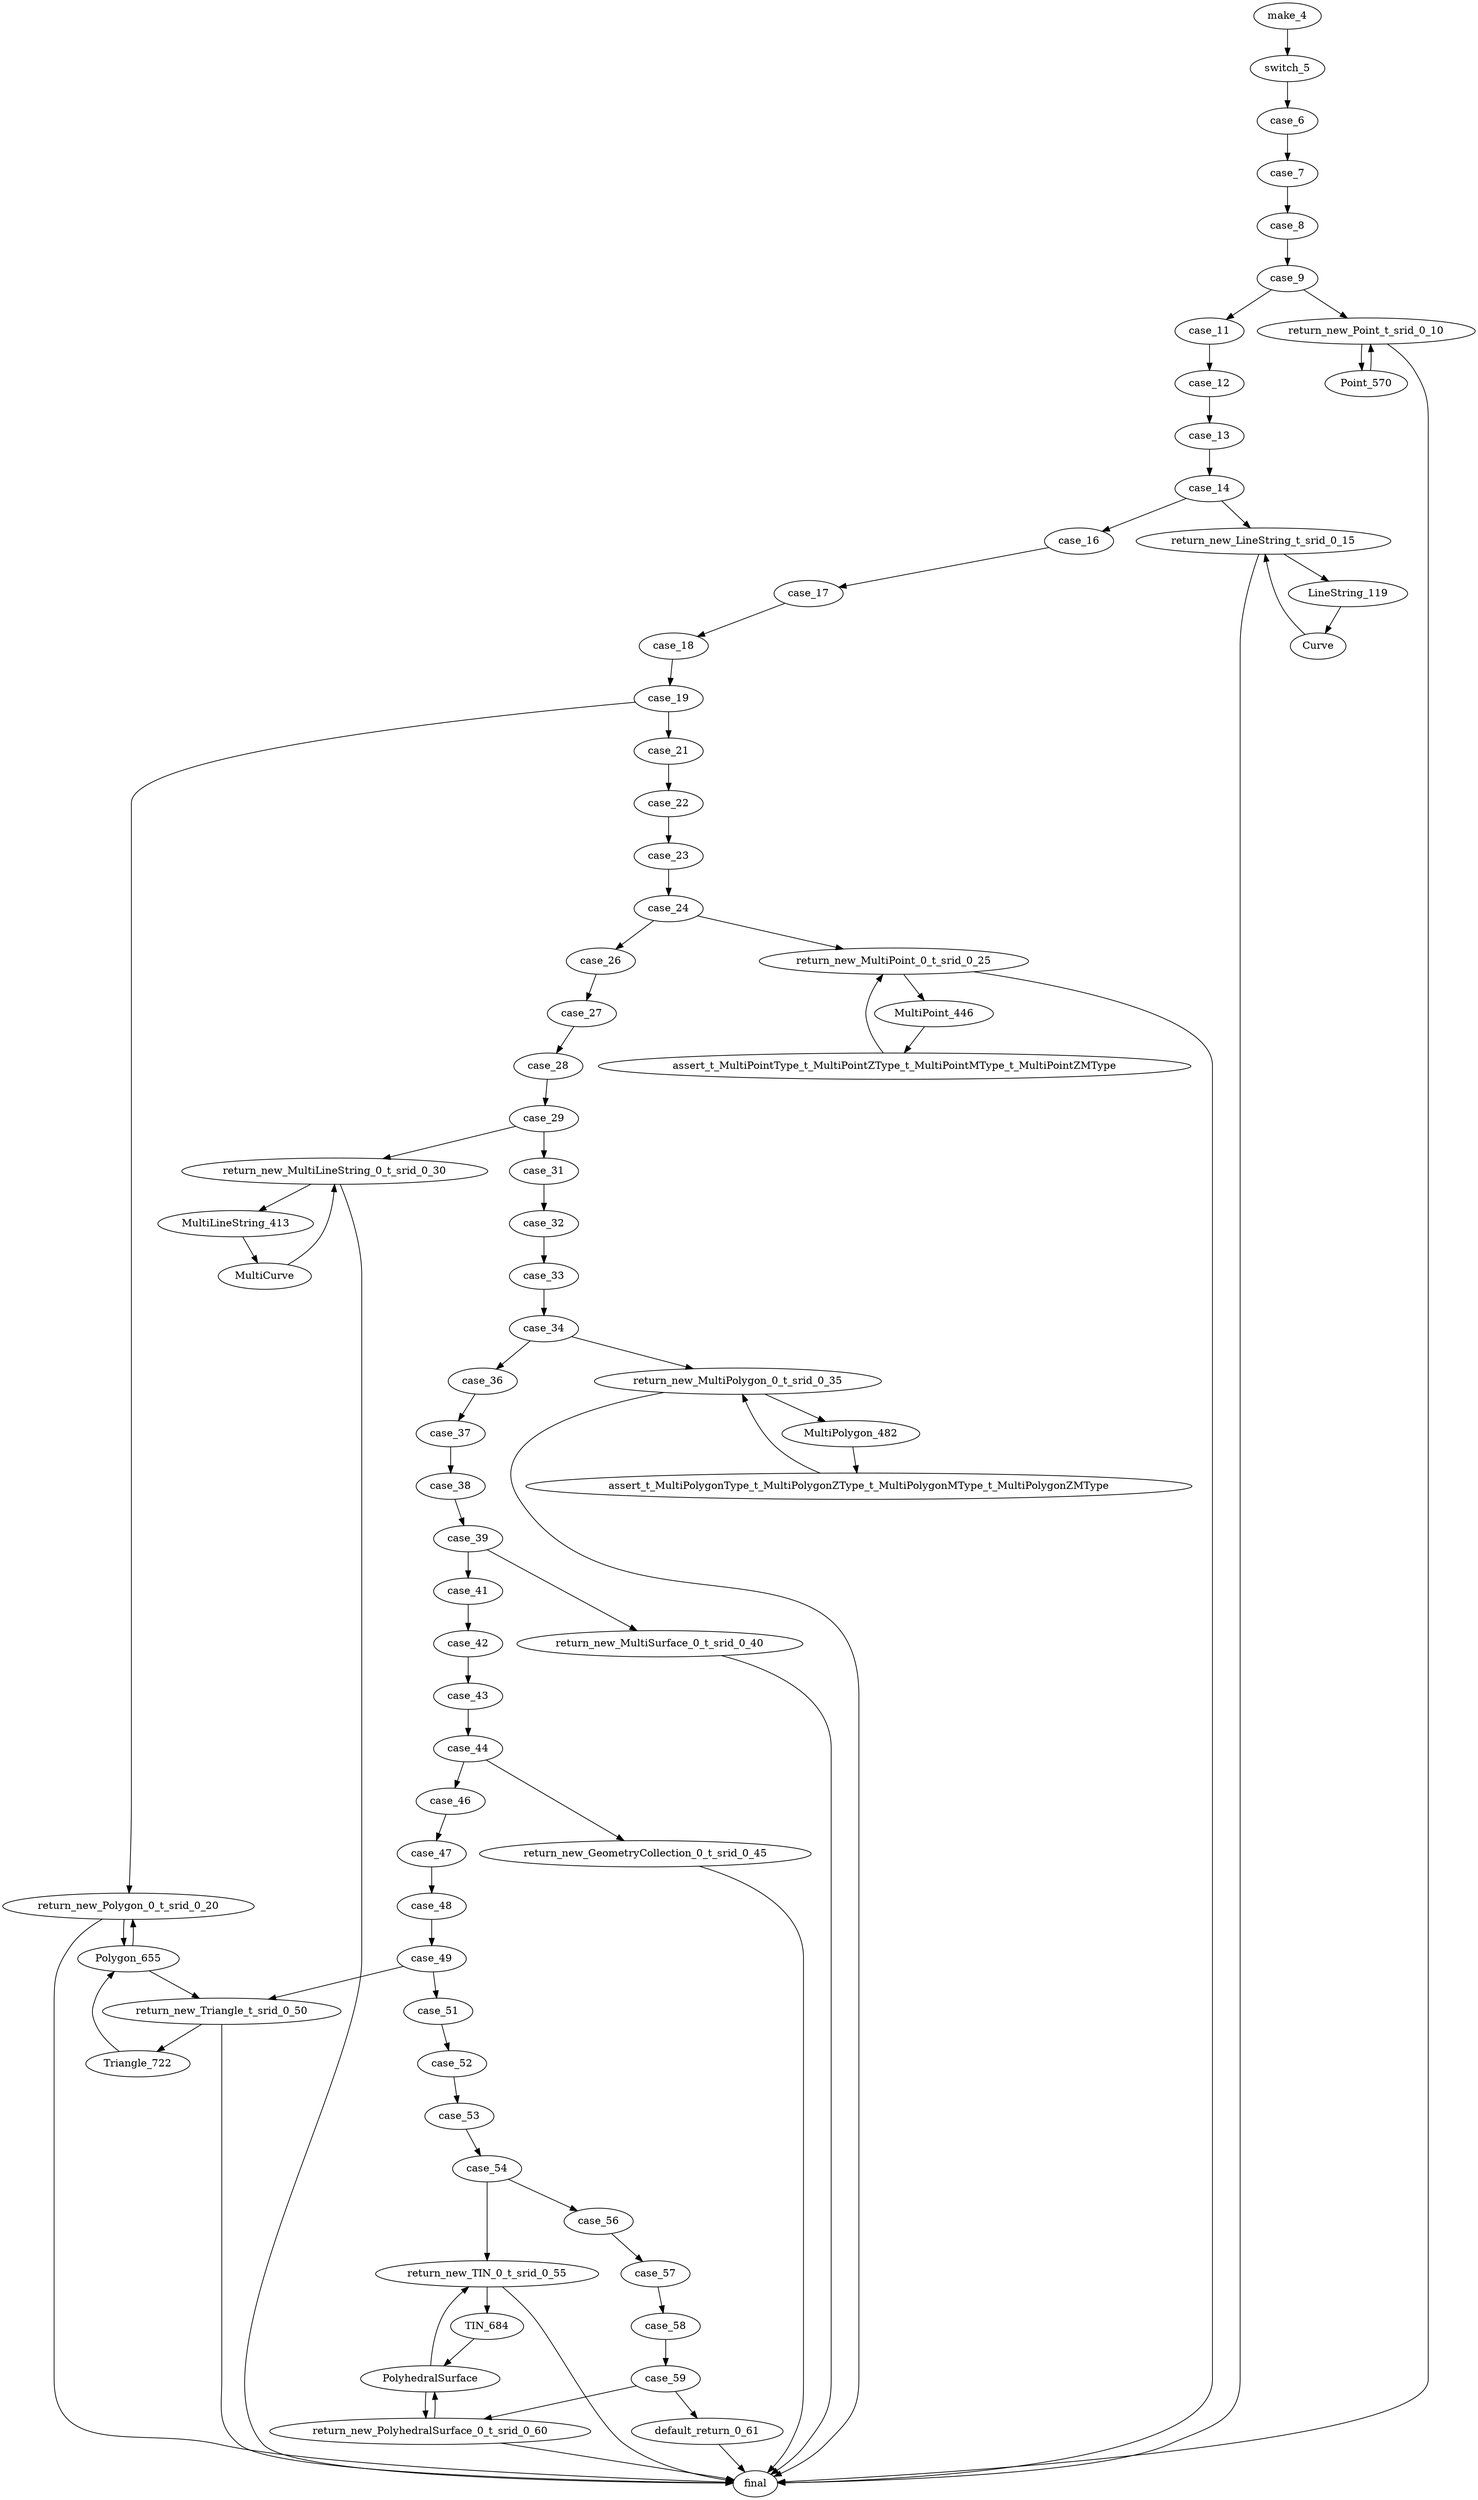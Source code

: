 strict digraph G {
make_4;
switch_5;
case_6;
case_7;
case_8;
case_9;
return_new_Point_t_srid_0_10;
case_11;
case_12;
case_13;
case_14;
return_new_LineString_t_srid_0_15;
case_16;
case_17;
case_18;
case_19;
return_new_Polygon_0_t_srid_0_20;
case_21;
case_22;
case_23;
case_24;
return_new_MultiPoint_0_t_srid_0_25;
case_26;
case_27;
case_28;
case_29;
return_new_MultiLineString_0_t_srid_0_30;
case_31;
case_32;
case_33;
case_34;
return_new_MultiPolygon_0_t_srid_0_35;
case_36;
case_37;
case_38;
case_39;
return_new_MultiSurface_0_t_srid_0_40;
case_41;
case_42;
case_43;
case_44;
return_new_GeometryCollection_0_t_srid_0_45;
case_46;
case_47;
case_48;
case_49;
return_new_Triangle_t_srid_0_50;
case_51;
case_52;
case_53;
case_54;
return_new_TIN_0_t_srid_0_55;
case_56;
case_57;
case_58;
case_59;
return_new_PolyhedralSurface_0_t_srid_0_60;
default_return_0_61;
final;
LineString_119;
MultiLineString_413;
MultiPoint_446;
assert_t_MultiPointType_t_MultiPointZType_t_MultiPointMType_t_MultiPointZMType;
MultiPolygon_482;
assert_t_MultiPolygonType_t_MultiPolygonZType_t_MultiPolygonMType_t_MultiPolygonZMType;
Point_570;
Polygon_655;
TIN_684;
Triangle_722;
PolyhedralSurface;
Curve;
MultiCurve;
make_4->switch_5;
switch_5->case_6;
case_6 -> case_7;
case_7 -> case_8;
case_8 -> case_9;
case_9 -> return_new_Point_t_srid_0_10;
return_new_Point_t_srid_0_10->Point_570;
Point_570->return_new_Point_t_srid_0_10;
case_9  -> case_11;
case_11 -> case_12;
case_12 -> case_13;
case_13 -> case_14;
case_14 -> return_new_LineString_t_srid_0_15;
return_new_LineString_t_srid_0_15->LineString_119;
LineString_119->Curve;
Curve->return_new_LineString_t_srid_0_15;
case_14 -> case_16;
case_16 -> case_17;
case_17 -> case_18;
case_18 -> case_19;
case_19 -> return_new_Polygon_0_t_srid_0_20;
return_new_Polygon_0_t_srid_0_20->Polygon_655;
Polygon_655->return_new_Polygon_0_t_srid_0_20;
case_19 -> case_21;
case_21 -> case_22;
case_22 -> case_23;
case_23 -> case_24;
case_24 -> return_new_MultiPoint_0_t_srid_0_25;
return_new_MultiPoint_0_t_srid_0_25->MultiPoint_446;
MultiPoint_446->assert_t_MultiPointType_t_MultiPointZType_t_MultiPointMType_t_MultiPointZMType;
assert_t_MultiPointType_t_MultiPointZType_t_MultiPointMType_t_MultiPointZMType->return_new_MultiPoint_0_t_srid_0_25;
case_24 -> case_26;
case_26 -> case_27;
case_27 -> case_28;
case_28 -> case_29;
case_29 -> return_new_MultiLineString_0_t_srid_0_30;
return_new_MultiLineString_0_t_srid_0_30->MultiLineString_413;
MultiLineString_413->MultiCurve;
MultiCurve->return_new_MultiLineString_0_t_srid_0_30;
case_29 -> case_31;
case_31 -> case_32;
case_32 -> case_33;
case_33 -> case_34;
case_34 -> return_new_MultiPolygon_0_t_srid_0_35;
return_new_MultiPolygon_0_t_srid_0_35->MultiPolygon_482;
MultiPolygon_482->assert_t_MultiPolygonType_t_MultiPolygonZType_t_MultiPolygonMType_t_MultiPolygonZMType;
assert_t_MultiPolygonType_t_MultiPolygonZType_t_MultiPolygonMType_t_MultiPolygonZMType->return_new_MultiPolygon_0_t_srid_0_35;
case_34 -> case_36;
case_36 -> case_37;
case_37 -> case_38;
case_38 -> case_39;
case_39 -> return_new_MultiSurface_0_t_srid_0_40;
case_39 -> case_41;
case_41 -> case_42;
case_42 -> case_43;
case_43 -> case_44;
case_44 -> return_new_GeometryCollection_0_t_srid_0_45;
case_44 -> case_46;
case_46 -> case_47;
case_47 -> case_48;
case_48 -> case_49;
case_49 -> return_new_Triangle_t_srid_0_50;
return_new_Triangle_t_srid_0_50->Triangle_722;
Triangle_722->Polygon_655;
Polygon_655->return_new_Triangle_t_srid_0_50;
case_49 -> case_51;
case_51 -> case_52;
case_52 -> case_53;
case_53 -> case_54;
case_54 -> return_new_TIN_0_t_srid_0_55;
return_new_TIN_0_t_srid_0_55->TIN_684;
TIN_684->PolyhedralSurface;
PolyhedralSurface-> return_new_TIN_0_t_srid_0_55;
case_54 -> case_56;
case_56 -> case_57;
case_57 -> case_58;
case_58 -> case_59;
case_59 -> return_new_PolyhedralSurface_0_t_srid_0_60;
return_new_PolyhedralSurface_0_t_srid_0_60 -> PolyhedralSurface;
PolyhedralSurface->return_new_PolyhedralSurface_0_t_srid_0_60;
case_59 -> default_return_0_61;
default_return_0_61 -> final;
return_new_Point_t_srid_0_10 -> final;
return_new_LineString_t_srid_0_15 -> final;
return_new_Polygon_0_t_srid_0_20 -> final;
return_new_MultiPoint_0_t_srid_0_25 -> final;
return_new_MultiLineString_0_t_srid_0_30 -> final;
return_new_MultiPolygon_0_t_srid_0_35 -> final;
return_new_MultiSurface_0_t_srid_0_40 -> final;
return_new_GeometryCollection_0_t_srid_0_45 -> final;
return_new_Triangle_t_srid_0_50 -> final;
return_new_TIN_0_t_srid_0_55 -> final;
return_new_PolyhedralSurface_0_t_srid_0_60 -> final;
}